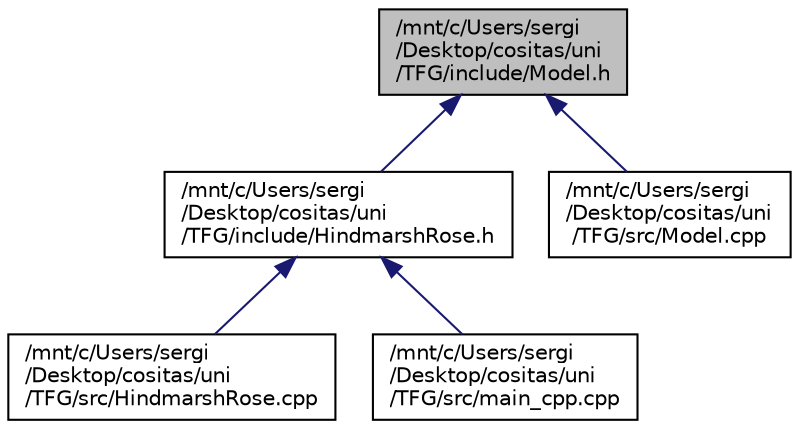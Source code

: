 digraph "/mnt/c/Users/sergi/Desktop/cositas/uni/TFG/include/Model.h"
{
 // LATEX_PDF_SIZE
  edge [fontname="Helvetica",fontsize="10",labelfontname="Helvetica",labelfontsize="10"];
  node [fontname="Helvetica",fontsize="10",shape=record];
  Node1 [label="/mnt/c/Users/sergi\l/Desktop/cositas/uni\l/TFG/include/Model.h",height=0.2,width=0.4,color="black", fillcolor="grey75", style="filled", fontcolor="black",tooltip="Definition file for the model class."];
  Node1 -> Node2 [dir="back",color="midnightblue",fontsize="10",style="solid",fontname="Helvetica"];
  Node2 [label="/mnt/c/Users/sergi\l/Desktop/cositas/uni\l/TFG/include/HindmarshRose.h",height=0.2,width=0.4,color="black", fillcolor="white", style="filled",URL="$HindmarshRose_8h.html",tooltip="Definition file for the Hindmarsh-Rose model class."];
  Node2 -> Node3 [dir="back",color="midnightblue",fontsize="10",style="solid",fontname="Helvetica"];
  Node3 [label="/mnt/c/Users/sergi\l/Desktop/cositas/uni\l/TFG/src/HindmarshRose.cpp",height=0.2,width=0.4,color="black", fillcolor="white", style="filled",URL="$HindmarshRose_8cpp.html",tooltip="Implementation file in c++ for the class of Hindmarsh-Rose model class."];
  Node2 -> Node4 [dir="back",color="midnightblue",fontsize="10",style="solid",fontname="Helvetica"];
  Node4 [label="/mnt/c/Users/sergi\l/Desktop/cositas/uni\l/TFG/src/main_cpp.cpp",height=0.2,width=0.4,color="black", fillcolor="white", style="filled",URL="$main__cpp_8cpp.html",tooltip="Main file for the execution of the Hindmarsh-Rose model in c++."];
  Node1 -> Node5 [dir="back",color="midnightblue",fontsize="10",style="solid",fontname="Helvetica"];
  Node5 [label="/mnt/c/Users/sergi\l/Desktop/cositas/uni\l/TFG/src/Model.cpp",height=0.2,width=0.4,color="black", fillcolor="white", style="filled",URL="$Model_8cpp.html",tooltip="Implementation file in c++ for the class of Model class."];
}
